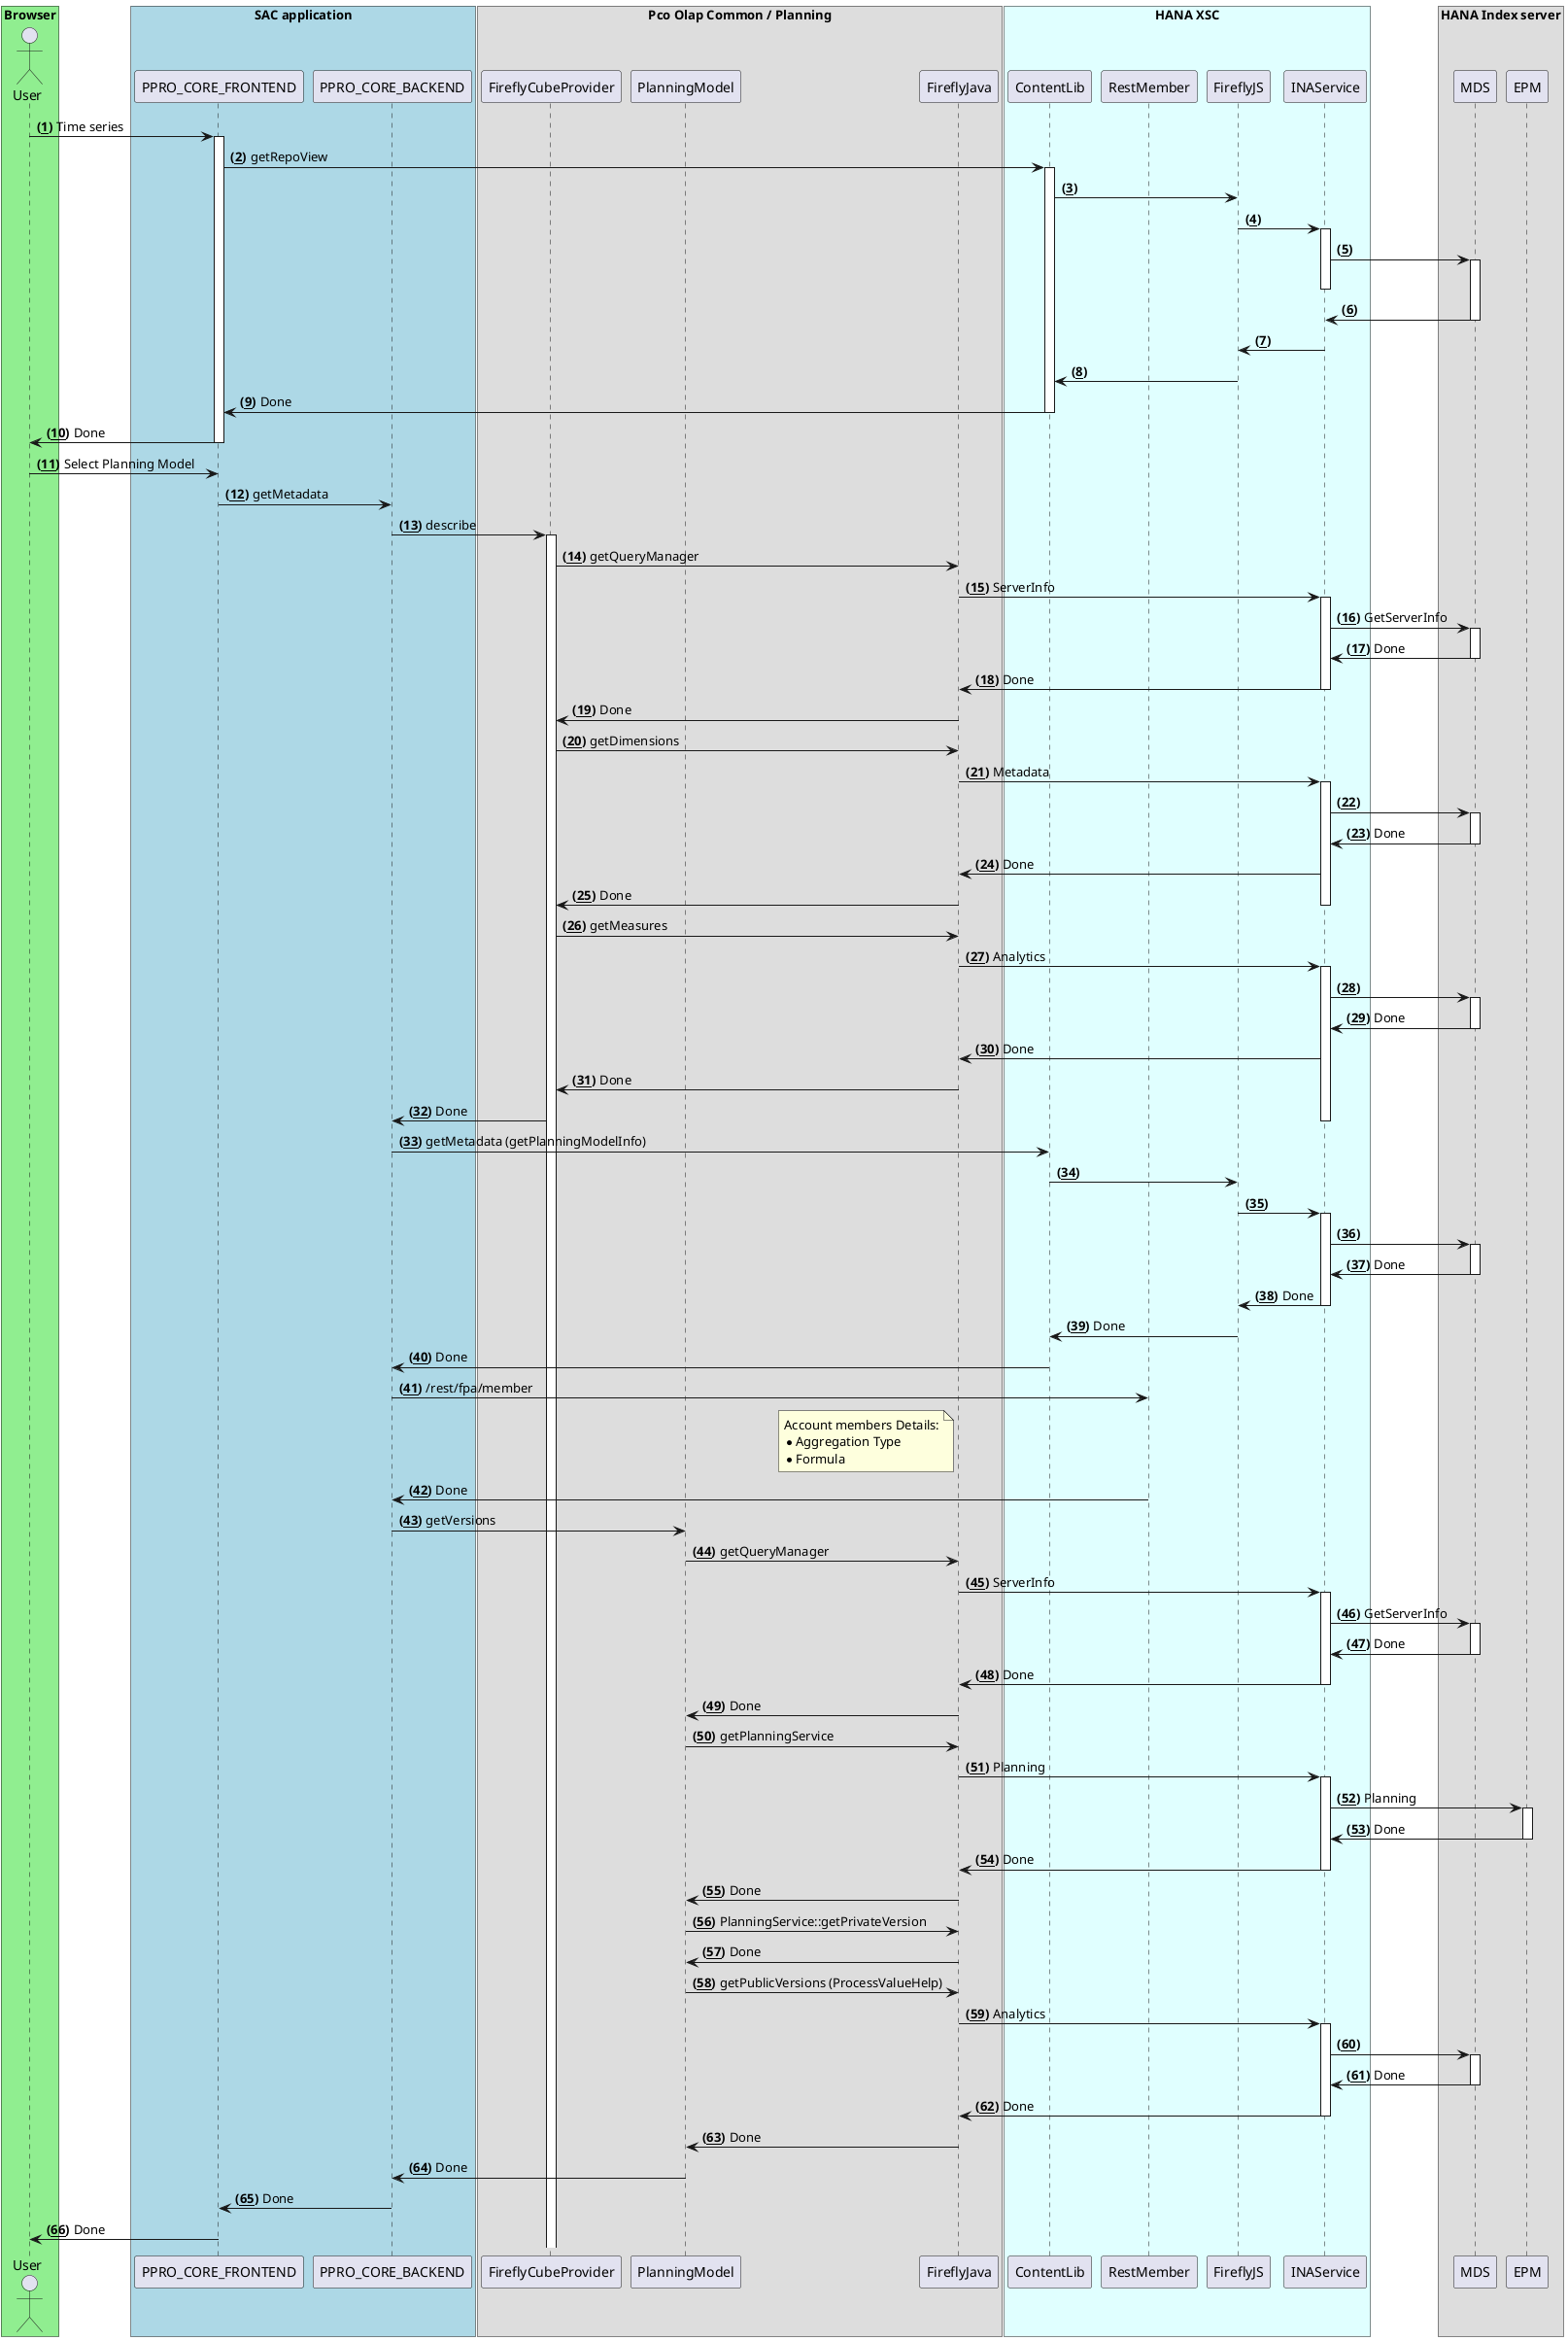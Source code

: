 @startuml
autonumber "<b>(<u>##</u>)"
actor User
User -> PPRO_CORE_FRONTEND:Time series
activate PPRO_CORE_FRONTEND
box "Browser" #LightGreen
participant User
end box

box "SAC application" #LightBlue
participant PPRO_CORE_FRONTEND
participant PPRO_CORE_BACKEND
end box

box "Pco Olap Common / Planning"
participant FireflyCubeProvider
participant PlanningModel
participant FireflyJava
end box

PPRO_CORE_FRONTEND -> ContentLib: getRepoView
box "HANA XSC" #LightCyan
participant ContentLib
participant RestMember
participant FireflyJS
participant INAService
end box

activate ContentLib

ContentLib -> FireflyJS
FireflyJS -> INAService
activate INAService


box "HANA Index server"
participant MDS
participant EPM
end box
INAService -> MDS
activate MDS
deactivate INAService
MDS->INAService
deactivate MDS
INAService -> FireflyJS

FireflyJS -> ContentLib

ContentLib -> PPRO_CORE_FRONTEND: Done
deactivate ContentLib

PPRO_CORE_FRONTEND -> User: Done
deactivate PPRO_CORE_FRONTEND

User -> PPRO_CORE_FRONTEND: Select Planning Model

PPRO_CORE_FRONTEND -> PPRO_CORE_BACKEND: getMetadata

PPRO_CORE_BACKEND -> FireflyCubeProvider: describe
activate FireflyCubeProvider

FireflyCubeProvider -> FireflyJava: getQueryManager

FireflyJava -> INAService: ServerInfo
activate INAService
INAService -> MDS: GetServerInfo
activate MDS
MDS -> INAService: Done
deactivate MDS
INAService  -> FireflyJava: Done
deactivate INAService
FireflyJava -> FireflyCubeProvider: Done
deactivate INAService

FireflyCubeProvider -> FireflyJava: getDimensions
FireflyJava -> INAService: Metadata
activate INAService
INAService -> MDS
activate MDS
MDS -> INAService: Done
deactivate MDS
INAService -> FireflyJava: Done
FireflyJava -> FireflyCubeProvider: Done
deactivate INAService

FireflyCubeProvider -> FireflyJava: getMeasures
FireflyJava -> INAService: Analytics
activate INAService
INAService -> MDS
activate MDS
MDS -> INAService: Done
deactivate MDS
INAService -> FireflyJava: Done
FireflyJava -> FireflyCubeProvider: Done

FireflyCubeProvider -> PPRO_CORE_BACKEND: Done
deactivate INAService

PPRO_CORE_BACKEND -> ContentLib: getMetadata (getPlanningModelInfo)
ContentLib -> FireflyJS
FireflyJS  -> INAService
activate INAService
INAService -> MDS
activate MDS
MDS -> INAService: Done
deactivate MDS
INAService -> FireflyJS: Done
deactivate INAService
FireflyJS -> ContentLib: Done
ContentLib -> PPRO_CORE_BACKEND: Done

PPRO_CORE_BACKEND -> RestMember: /rest/fpa/member
note left FireflyJava
Account members Details:
* Aggregation Type
* Formula
end note
RestMember -> PPRO_CORE_BACKEND: Done

PPRO_CORE_BACKEND -> PlanningModel: getVersions
PlanningModel -> FireflyJava: getQueryManager
FireflyJava -> INAService: ServerInfo
activate INAService
INAService -> MDS: GetServerInfo
activate MDS
MDS -> INAService: Done
deactivate MDS
INAService  -> FireflyJava: Done
deactivate INAService
FireflyJava -> PlanningModel: Done
deactivate INAService

PlanningModel -> FireflyJava: getPlanningService
FireflyJava -> INAService: Planning
activate INAService
INAService -> EPM: Planning
activate EPM
EPM -> INAService: Done
deactivate EPM
INAService  -> FireflyJava: Done
deactivate INAService
FireflyJava -> PlanningModel: Done
deactivate INAService

PlanningModel -> FireflyJava: PlanningService::getPrivateVersion
FireflyJava -> PlanningModel: Done

PlanningModel -> FireflyJava: getPublicVersions (ProcessValueHelp)
FireflyJava -> INAService: Analytics
activate INAService
INAService -> MDS
activate MDS
MDS -> INAService: Done
deactivate MDS
INAService -> FireflyJava: Done
deactivate INAService
FireflyJava -> PlanningModel: Done

PlanningModel -> PPRO_CORE_BACKEND: Done


PPRO_CORE_BACKEND -> PPRO_CORE_FRONTEND: Done
PPRO_CORE_FRONTEND -> User: Done
@enduml